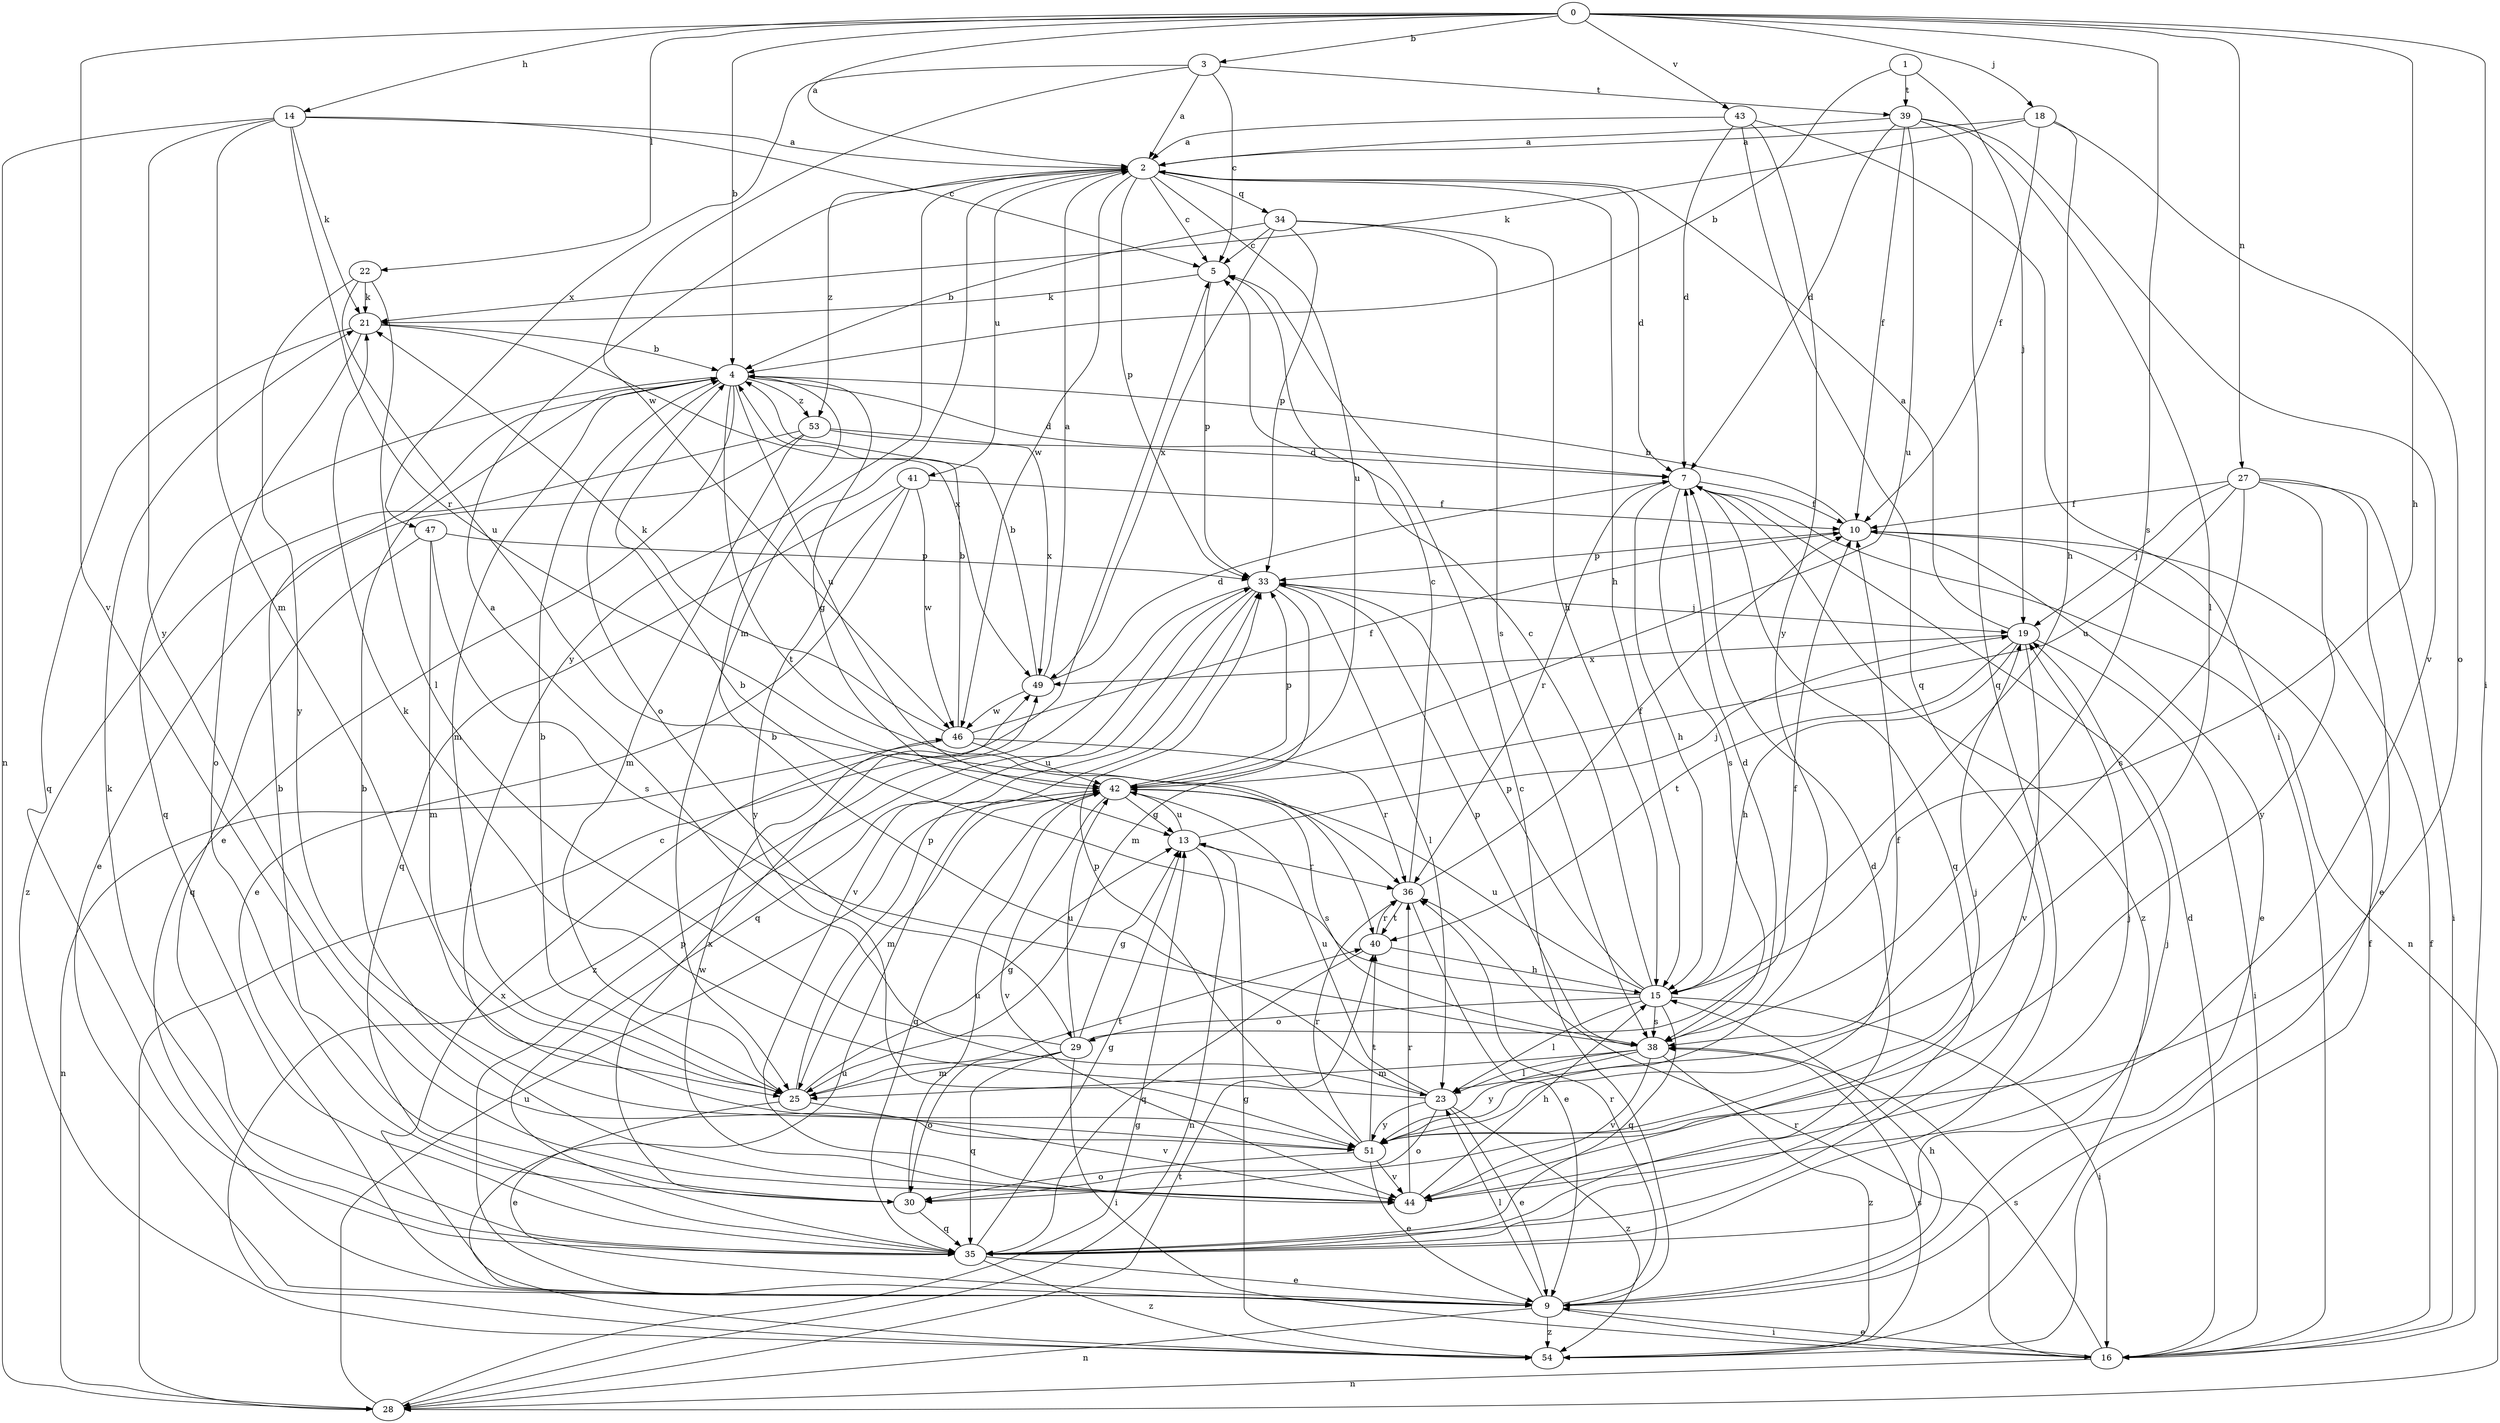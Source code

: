strict digraph  {
0;
1;
2;
3;
4;
5;
7;
9;
10;
13;
14;
15;
16;
18;
19;
21;
22;
23;
25;
27;
28;
29;
30;
33;
34;
35;
36;
38;
39;
40;
41;
42;
43;
44;
46;
47;
49;
51;
53;
54;
0 -> 2  [label=a];
0 -> 3  [label=b];
0 -> 4  [label=b];
0 -> 14  [label=h];
0 -> 15  [label=h];
0 -> 16  [label=i];
0 -> 18  [label=j];
0 -> 22  [label=l];
0 -> 27  [label=n];
0 -> 38  [label=s];
0 -> 43  [label=v];
0 -> 44  [label=v];
1 -> 4  [label=b];
1 -> 19  [label=j];
1 -> 39  [label=t];
2 -> 5  [label=c];
2 -> 7  [label=d];
2 -> 15  [label=h];
2 -> 25  [label=m];
2 -> 33  [label=p];
2 -> 34  [label=q];
2 -> 41  [label=u];
2 -> 42  [label=u];
2 -> 46  [label=w];
2 -> 51  [label=y];
2 -> 53  [label=z];
3 -> 2  [label=a];
3 -> 5  [label=c];
3 -> 39  [label=t];
3 -> 46  [label=w];
3 -> 47  [label=x];
4 -> 7  [label=d];
4 -> 9  [label=e];
4 -> 13  [label=g];
4 -> 25  [label=m];
4 -> 29  [label=o];
4 -> 35  [label=q];
4 -> 40  [label=t];
4 -> 42  [label=u];
4 -> 53  [label=z];
5 -> 21  [label=k];
5 -> 33  [label=p];
7 -> 10  [label=f];
7 -> 15  [label=h];
7 -> 28  [label=n];
7 -> 35  [label=q];
7 -> 36  [label=r];
7 -> 38  [label=s];
7 -> 54  [label=z];
9 -> 5  [label=c];
9 -> 15  [label=h];
9 -> 16  [label=i];
9 -> 23  [label=l];
9 -> 28  [label=n];
9 -> 33  [label=p];
9 -> 36  [label=r];
9 -> 49  [label=x];
9 -> 54  [label=z];
10 -> 4  [label=b];
10 -> 9  [label=e];
10 -> 33  [label=p];
13 -> 19  [label=j];
13 -> 28  [label=n];
13 -> 36  [label=r];
13 -> 42  [label=u];
14 -> 2  [label=a];
14 -> 5  [label=c];
14 -> 21  [label=k];
14 -> 25  [label=m];
14 -> 28  [label=n];
14 -> 36  [label=r];
14 -> 51  [label=y];
15 -> 4  [label=b];
15 -> 5  [label=c];
15 -> 16  [label=i];
15 -> 23  [label=l];
15 -> 29  [label=o];
15 -> 33  [label=p];
15 -> 35  [label=q];
15 -> 38  [label=s];
15 -> 42  [label=u];
16 -> 7  [label=d];
16 -> 9  [label=e];
16 -> 10  [label=f];
16 -> 28  [label=n];
16 -> 36  [label=r];
16 -> 38  [label=s];
18 -> 2  [label=a];
18 -> 10  [label=f];
18 -> 15  [label=h];
18 -> 21  [label=k];
18 -> 30  [label=o];
19 -> 2  [label=a];
19 -> 15  [label=h];
19 -> 16  [label=i];
19 -> 40  [label=t];
19 -> 44  [label=v];
19 -> 49  [label=x];
21 -> 4  [label=b];
21 -> 30  [label=o];
21 -> 35  [label=q];
21 -> 49  [label=x];
22 -> 21  [label=k];
22 -> 23  [label=l];
22 -> 42  [label=u];
22 -> 51  [label=y];
23 -> 4  [label=b];
23 -> 9  [label=e];
23 -> 21  [label=k];
23 -> 30  [label=o];
23 -> 42  [label=u];
23 -> 51  [label=y];
23 -> 54  [label=z];
25 -> 4  [label=b];
25 -> 9  [label=e];
25 -> 13  [label=g];
25 -> 33  [label=p];
25 -> 40  [label=t];
25 -> 44  [label=v];
27 -> 9  [label=e];
27 -> 10  [label=f];
27 -> 16  [label=i];
27 -> 19  [label=j];
27 -> 38  [label=s];
27 -> 42  [label=u];
27 -> 51  [label=y];
28 -> 5  [label=c];
28 -> 13  [label=g];
28 -> 40  [label=t];
28 -> 42  [label=u];
29 -> 2  [label=a];
29 -> 10  [label=f];
29 -> 13  [label=g];
29 -> 16  [label=i];
29 -> 25  [label=m];
29 -> 30  [label=o];
29 -> 35  [label=q];
29 -> 42  [label=u];
30 -> 4  [label=b];
30 -> 35  [label=q];
30 -> 42  [label=u];
30 -> 49  [label=x];
33 -> 19  [label=j];
33 -> 23  [label=l];
33 -> 25  [label=m];
33 -> 35  [label=q];
33 -> 44  [label=v];
33 -> 54  [label=z];
34 -> 4  [label=b];
34 -> 5  [label=c];
34 -> 15  [label=h];
34 -> 33  [label=p];
34 -> 38  [label=s];
34 -> 49  [label=x];
35 -> 7  [label=d];
35 -> 9  [label=e];
35 -> 13  [label=g];
35 -> 19  [label=j];
35 -> 21  [label=k];
35 -> 54  [label=z];
36 -> 5  [label=c];
36 -> 9  [label=e];
36 -> 10  [label=f];
36 -> 40  [label=t];
38 -> 7  [label=d];
38 -> 23  [label=l];
38 -> 25  [label=m];
38 -> 33  [label=p];
38 -> 44  [label=v];
38 -> 51  [label=y];
38 -> 54  [label=z];
39 -> 2  [label=a];
39 -> 7  [label=d];
39 -> 10  [label=f];
39 -> 23  [label=l];
39 -> 35  [label=q];
39 -> 42  [label=u];
39 -> 44  [label=v];
40 -> 15  [label=h];
40 -> 35  [label=q];
40 -> 36  [label=r];
41 -> 9  [label=e];
41 -> 10  [label=f];
41 -> 35  [label=q];
41 -> 46  [label=w];
41 -> 51  [label=y];
42 -> 13  [label=g];
42 -> 25  [label=m];
42 -> 33  [label=p];
42 -> 35  [label=q];
42 -> 38  [label=s];
42 -> 44  [label=v];
43 -> 2  [label=a];
43 -> 7  [label=d];
43 -> 16  [label=i];
43 -> 35  [label=q];
43 -> 51  [label=y];
44 -> 4  [label=b];
44 -> 15  [label=h];
44 -> 19  [label=j];
44 -> 36  [label=r];
44 -> 46  [label=w];
46 -> 4  [label=b];
46 -> 10  [label=f];
46 -> 21  [label=k];
46 -> 28  [label=n];
46 -> 36  [label=r];
46 -> 42  [label=u];
47 -> 25  [label=m];
47 -> 33  [label=p];
47 -> 35  [label=q];
47 -> 38  [label=s];
49 -> 2  [label=a];
49 -> 4  [label=b];
49 -> 7  [label=d];
49 -> 46  [label=w];
51 -> 9  [label=e];
51 -> 10  [label=f];
51 -> 19  [label=j];
51 -> 30  [label=o];
51 -> 33  [label=p];
51 -> 36  [label=r];
51 -> 40  [label=t];
51 -> 44  [label=v];
53 -> 7  [label=d];
53 -> 9  [label=e];
53 -> 25  [label=m];
53 -> 49  [label=x];
53 -> 54  [label=z];
54 -> 10  [label=f];
54 -> 13  [label=g];
54 -> 38  [label=s];
54 -> 42  [label=u];
}
